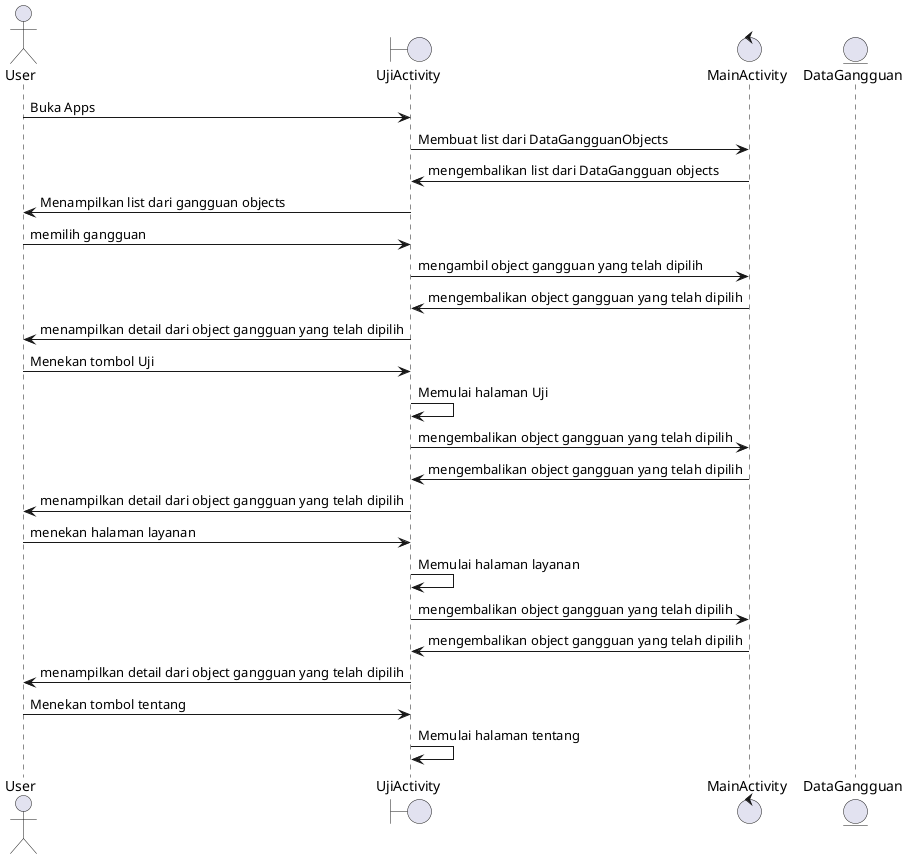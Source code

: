 @startuml
actor User
boundary UjiActivity
control MainActivity
entity DataGangguan

User -> UjiActivity: Buka Apps
UjiActivity -> MainActivity: Membuat list dari DataGangguanObjects
MainActivity -> UjiActivity: mengembalikan list dari DataGangguan objects
UjiActivity -> User: Menampilkan list dari gangguan objects
User -> UjiActivity: memilih gangguan
UjiActivity -> MainActivity: mengambil object gangguan yang telah dipilih
MainActivity -> UjiActivity: mengembalikan object gangguan yang telah dipilih
UjiActivity -> User: menampilkan detail dari object gangguan yang telah dipilih
User -> UjiActivity: Menekan tombol Uji
UjiActivity -> UjiActivity: Memulai halaman Uji
UjiActivity -> MainActivity: mengembalikan object gangguan yang telah dipilih
MainActivity -> UjiActivity: mengembalikan object gangguan yang telah dipilih
UjiActivity -> User: menampilkan detail dari object gangguan yang telah dipilih
User -> UjiActivity: menekan halaman layanan
UjiActivity -> UjiActivity: Memulai halaman layanan
UjiActivity -> MainActivity: mengembalikan object gangguan yang telah dipilih
MainActivity -> UjiActivity: mengembalikan object gangguan yang telah dipilih
UjiActivity -> User: menampilkan detail dari object gangguan yang telah dipilih
User -> UjiActivity: Menekan tombol tentang
UjiActivity -> UjiActivity: Memulai halaman tentang
@enduml
